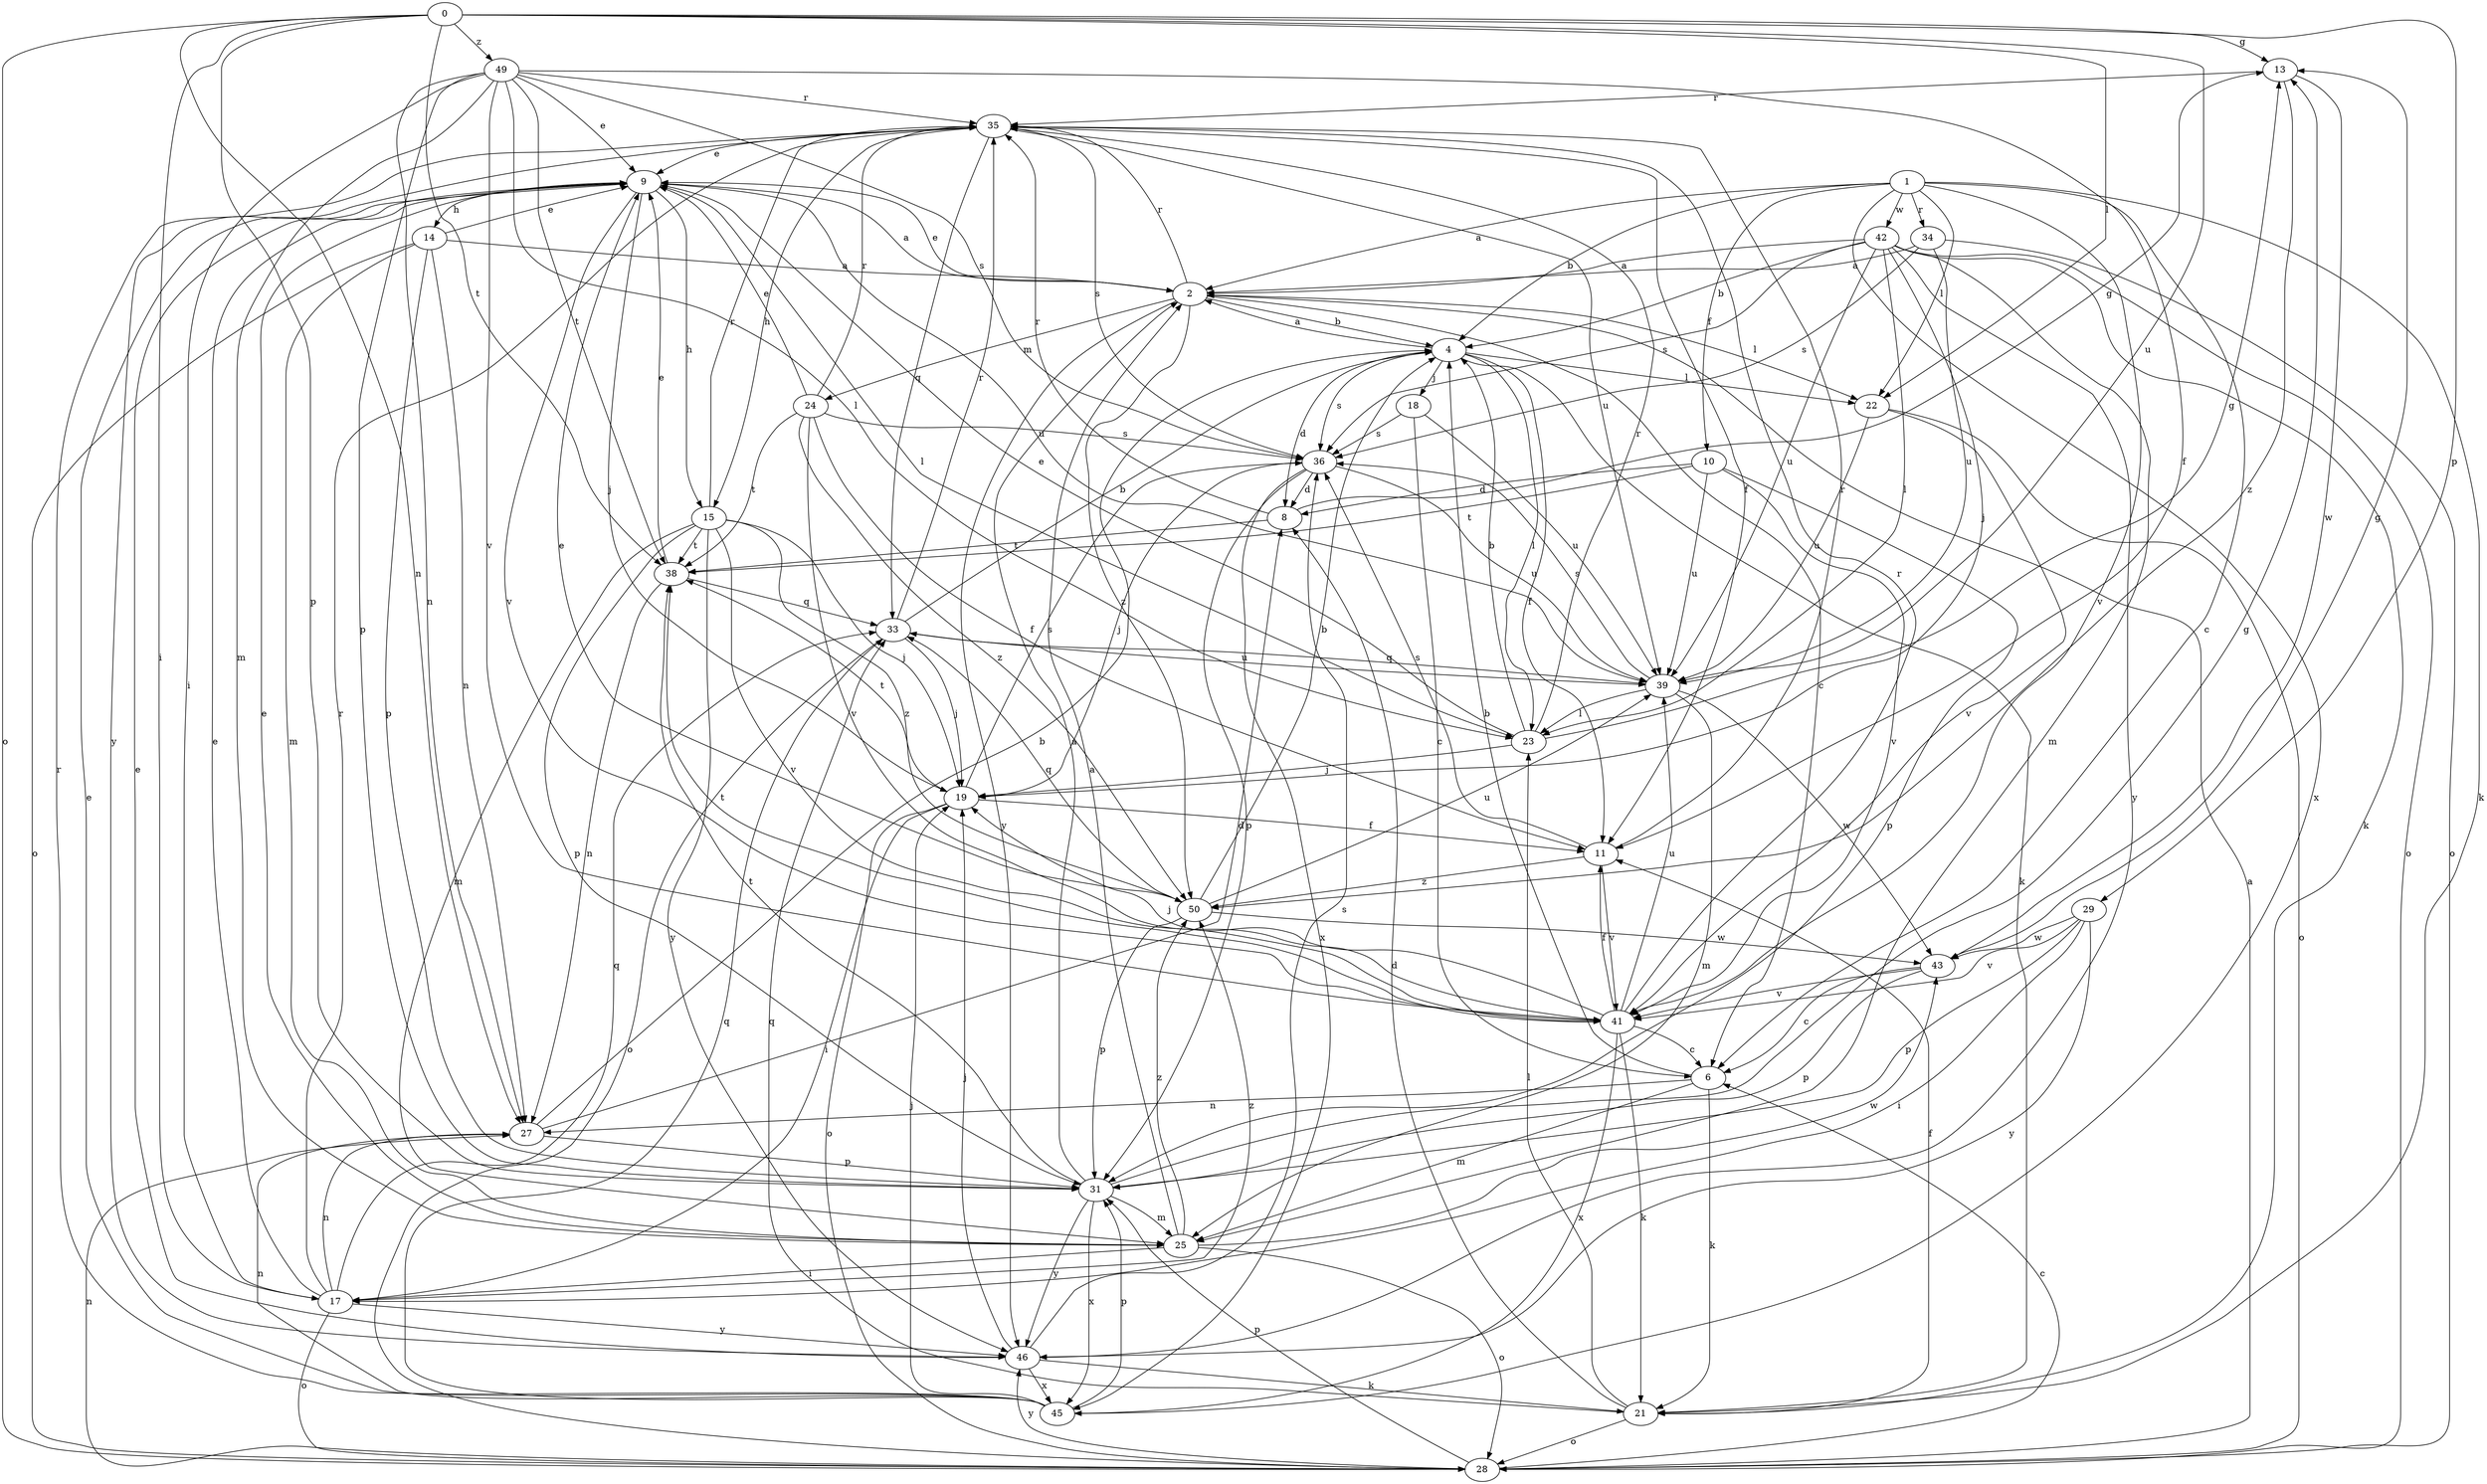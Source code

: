 strict digraph  {
0;
1;
2;
4;
6;
8;
9;
10;
11;
13;
14;
15;
17;
18;
19;
21;
22;
23;
24;
25;
27;
28;
29;
31;
33;
34;
35;
36;
38;
39;
41;
42;
43;
45;
46;
49;
50;
0 -> 13  [label=g];
0 -> 17  [label=i];
0 -> 22  [label=l];
0 -> 27  [label=n];
0 -> 28  [label=o];
0 -> 29  [label=p];
0 -> 31  [label=p];
0 -> 38  [label=t];
0 -> 39  [label=u];
0 -> 49  [label=z];
1 -> 2  [label=a];
1 -> 4  [label=b];
1 -> 6  [label=c];
1 -> 10  [label=f];
1 -> 21  [label=k];
1 -> 22  [label=l];
1 -> 34  [label=r];
1 -> 41  [label=v];
1 -> 42  [label=w];
1 -> 45  [label=x];
2 -> 4  [label=b];
2 -> 6  [label=c];
2 -> 9  [label=e];
2 -> 22  [label=l];
2 -> 24  [label=m];
2 -> 35  [label=r];
2 -> 46  [label=y];
2 -> 50  [label=z];
4 -> 2  [label=a];
4 -> 8  [label=d];
4 -> 11  [label=f];
4 -> 18  [label=j];
4 -> 21  [label=k];
4 -> 22  [label=l];
4 -> 23  [label=l];
4 -> 36  [label=s];
6 -> 4  [label=b];
6 -> 21  [label=k];
6 -> 25  [label=m];
6 -> 27  [label=n];
8 -> 13  [label=g];
8 -> 35  [label=r];
8 -> 38  [label=t];
9 -> 2  [label=a];
9 -> 14  [label=h];
9 -> 15  [label=h];
9 -> 19  [label=j];
9 -> 23  [label=l];
9 -> 39  [label=u];
9 -> 41  [label=v];
10 -> 8  [label=d];
10 -> 31  [label=p];
10 -> 38  [label=t];
10 -> 39  [label=u];
10 -> 41  [label=v];
11 -> 35  [label=r];
11 -> 36  [label=s];
11 -> 41  [label=v];
11 -> 50  [label=z];
13 -> 35  [label=r];
13 -> 43  [label=w];
13 -> 50  [label=z];
14 -> 2  [label=a];
14 -> 9  [label=e];
14 -> 25  [label=m];
14 -> 27  [label=n];
14 -> 28  [label=o];
14 -> 31  [label=p];
15 -> 19  [label=j];
15 -> 25  [label=m];
15 -> 31  [label=p];
15 -> 35  [label=r];
15 -> 38  [label=t];
15 -> 41  [label=v];
15 -> 46  [label=y];
15 -> 50  [label=z];
17 -> 9  [label=e];
17 -> 27  [label=n];
17 -> 28  [label=o];
17 -> 33  [label=q];
17 -> 35  [label=r];
17 -> 46  [label=y];
17 -> 50  [label=z];
18 -> 6  [label=c];
18 -> 36  [label=s];
18 -> 39  [label=u];
19 -> 11  [label=f];
19 -> 17  [label=i];
19 -> 28  [label=o];
19 -> 36  [label=s];
19 -> 38  [label=t];
21 -> 8  [label=d];
21 -> 11  [label=f];
21 -> 23  [label=l];
21 -> 28  [label=o];
21 -> 33  [label=q];
22 -> 28  [label=o];
22 -> 39  [label=u];
22 -> 41  [label=v];
23 -> 4  [label=b];
23 -> 9  [label=e];
23 -> 13  [label=g];
23 -> 19  [label=j];
23 -> 35  [label=r];
24 -> 9  [label=e];
24 -> 11  [label=f];
24 -> 35  [label=r];
24 -> 36  [label=s];
24 -> 38  [label=t];
24 -> 41  [label=v];
24 -> 50  [label=z];
25 -> 2  [label=a];
25 -> 9  [label=e];
25 -> 17  [label=i];
25 -> 28  [label=o];
25 -> 43  [label=w];
25 -> 50  [label=z];
27 -> 4  [label=b];
27 -> 8  [label=d];
27 -> 31  [label=p];
28 -> 2  [label=a];
28 -> 6  [label=c];
28 -> 27  [label=n];
28 -> 31  [label=p];
28 -> 46  [label=y];
29 -> 17  [label=i];
29 -> 31  [label=p];
29 -> 41  [label=v];
29 -> 43  [label=w];
29 -> 46  [label=y];
31 -> 2  [label=a];
31 -> 13  [label=g];
31 -> 25  [label=m];
31 -> 38  [label=t];
31 -> 45  [label=x];
31 -> 46  [label=y];
33 -> 4  [label=b];
33 -> 19  [label=j];
33 -> 28  [label=o];
33 -> 35  [label=r];
33 -> 39  [label=u];
34 -> 2  [label=a];
34 -> 28  [label=o];
34 -> 36  [label=s];
34 -> 39  [label=u];
35 -> 9  [label=e];
35 -> 11  [label=f];
35 -> 15  [label=h];
35 -> 33  [label=q];
35 -> 36  [label=s];
35 -> 39  [label=u];
35 -> 46  [label=y];
36 -> 8  [label=d];
36 -> 19  [label=j];
36 -> 31  [label=p];
36 -> 39  [label=u];
36 -> 45  [label=x];
38 -> 9  [label=e];
38 -> 27  [label=n];
38 -> 33  [label=q];
39 -> 23  [label=l];
39 -> 25  [label=m];
39 -> 33  [label=q];
39 -> 36  [label=s];
39 -> 43  [label=w];
41 -> 6  [label=c];
41 -> 11  [label=f];
41 -> 19  [label=j];
41 -> 21  [label=k];
41 -> 35  [label=r];
41 -> 38  [label=t];
41 -> 39  [label=u];
41 -> 45  [label=x];
42 -> 2  [label=a];
42 -> 4  [label=b];
42 -> 19  [label=j];
42 -> 21  [label=k];
42 -> 23  [label=l];
42 -> 25  [label=m];
42 -> 28  [label=o];
42 -> 36  [label=s];
42 -> 39  [label=u];
42 -> 46  [label=y];
43 -> 6  [label=c];
43 -> 13  [label=g];
43 -> 31  [label=p];
43 -> 41  [label=v];
45 -> 9  [label=e];
45 -> 19  [label=j];
45 -> 27  [label=n];
45 -> 31  [label=p];
45 -> 33  [label=q];
45 -> 35  [label=r];
46 -> 9  [label=e];
46 -> 19  [label=j];
46 -> 21  [label=k];
46 -> 36  [label=s];
46 -> 45  [label=x];
49 -> 9  [label=e];
49 -> 11  [label=f];
49 -> 17  [label=i];
49 -> 23  [label=l];
49 -> 25  [label=m];
49 -> 27  [label=n];
49 -> 31  [label=p];
49 -> 35  [label=r];
49 -> 36  [label=s];
49 -> 38  [label=t];
49 -> 41  [label=v];
50 -> 4  [label=b];
50 -> 9  [label=e];
50 -> 31  [label=p];
50 -> 33  [label=q];
50 -> 39  [label=u];
50 -> 43  [label=w];
}
